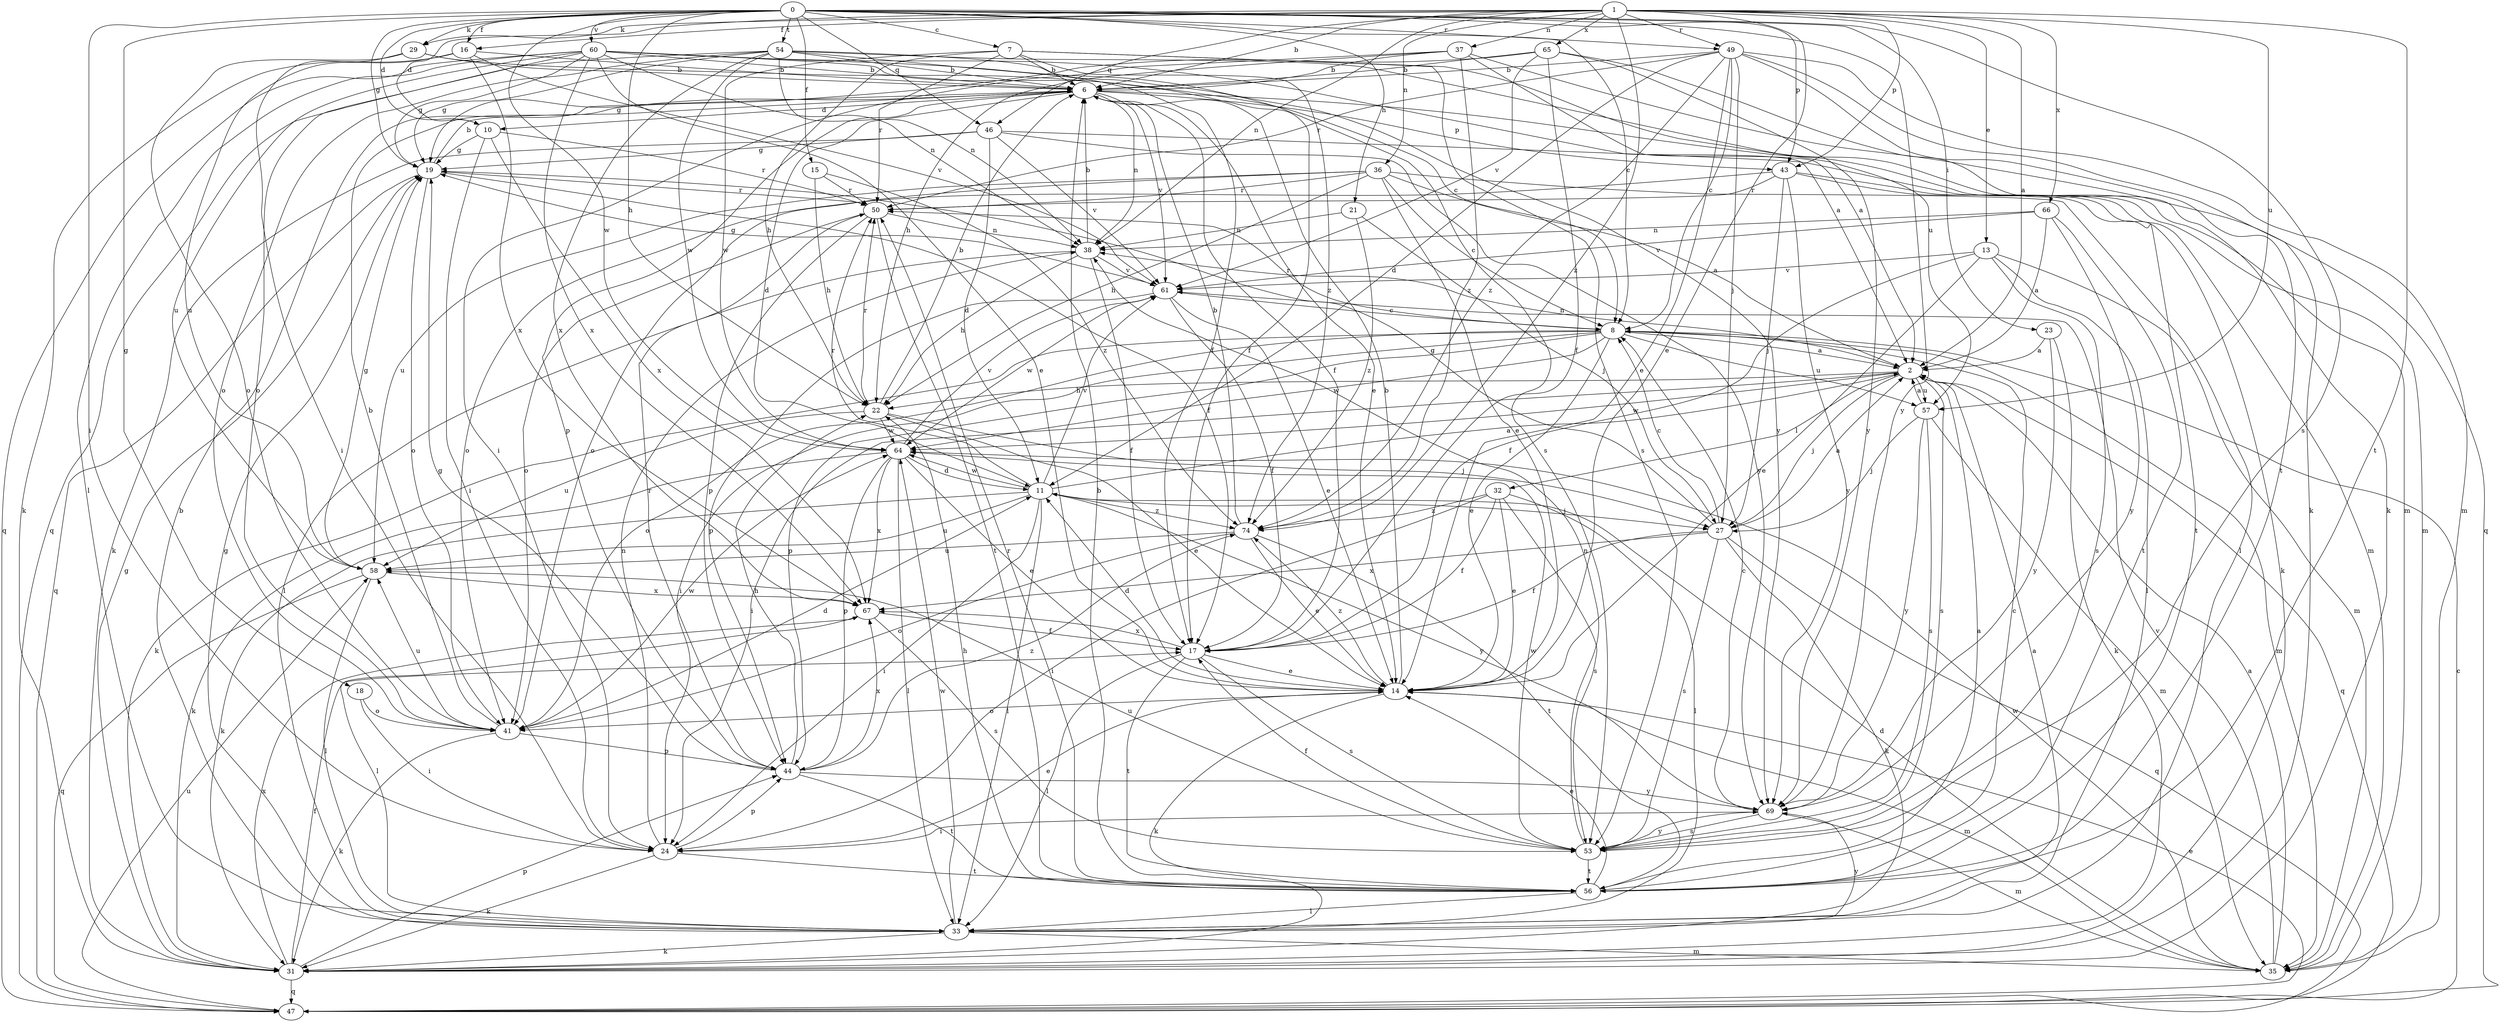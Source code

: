 strict digraph  {
0;
1;
2;
6;
7;
8;
10;
11;
13;
14;
15;
16;
17;
18;
19;
21;
22;
23;
24;
27;
29;
31;
32;
33;
35;
36;
37;
38;
41;
43;
44;
46;
47;
49;
50;
53;
54;
56;
57;
58;
60;
61;
64;
65;
66;
67;
69;
74;
0 -> 7  [label=c];
0 -> 8  [label=c];
0 -> 10  [label=d];
0 -> 15  [label=f];
0 -> 16  [label=f];
0 -> 18  [label=g];
0 -> 19  [label=g];
0 -> 21  [label=h];
0 -> 22  [label=h];
0 -> 23  [label=i];
0 -> 24  [label=i];
0 -> 29  [label=k];
0 -> 43  [label=p];
0 -> 46  [label=q];
0 -> 49  [label=r];
0 -> 53  [label=s];
0 -> 54  [label=t];
0 -> 60  [label=v];
0 -> 64  [label=w];
0 -> 69  [label=y];
1 -> 2  [label=a];
1 -> 6  [label=b];
1 -> 10  [label=d];
1 -> 13  [label=e];
1 -> 14  [label=e];
1 -> 16  [label=f];
1 -> 29  [label=k];
1 -> 36  [label=n];
1 -> 37  [label=n];
1 -> 38  [label=n];
1 -> 43  [label=p];
1 -> 46  [label=q];
1 -> 49  [label=r];
1 -> 56  [label=t];
1 -> 57  [label=u];
1 -> 65  [label=x];
1 -> 66  [label=x];
1 -> 74  [label=z];
2 -> 22  [label=h];
2 -> 24  [label=i];
2 -> 27  [label=j];
2 -> 32  [label=l];
2 -> 38  [label=n];
2 -> 47  [label=q];
2 -> 53  [label=s];
2 -> 57  [label=u];
2 -> 64  [label=w];
6 -> 10  [label=d];
6 -> 11  [label=d];
6 -> 14  [label=e];
6 -> 17  [label=f];
6 -> 35  [label=m];
6 -> 38  [label=n];
6 -> 43  [label=p];
6 -> 44  [label=p];
6 -> 61  [label=v];
7 -> 6  [label=b];
7 -> 22  [label=h];
7 -> 50  [label=r];
7 -> 53  [label=s];
7 -> 57  [label=u];
7 -> 64  [label=w];
7 -> 74  [label=z];
8 -> 2  [label=a];
8 -> 14  [label=e];
8 -> 24  [label=i];
8 -> 31  [label=k];
8 -> 35  [label=m];
8 -> 41  [label=o];
8 -> 44  [label=p];
8 -> 50  [label=r];
8 -> 57  [label=u];
8 -> 64  [label=w];
10 -> 19  [label=g];
10 -> 24  [label=i];
10 -> 50  [label=r];
10 -> 67  [label=x];
11 -> 2  [label=a];
11 -> 24  [label=i];
11 -> 27  [label=j];
11 -> 31  [label=k];
11 -> 33  [label=l];
11 -> 50  [label=r];
11 -> 58  [label=u];
11 -> 61  [label=v];
11 -> 64  [label=w];
11 -> 69  [label=y];
11 -> 74  [label=z];
13 -> 14  [label=e];
13 -> 17  [label=f];
13 -> 33  [label=l];
13 -> 35  [label=m];
13 -> 53  [label=s];
13 -> 61  [label=v];
14 -> 6  [label=b];
14 -> 11  [label=d];
14 -> 31  [label=k];
14 -> 35  [label=m];
14 -> 41  [label=o];
14 -> 74  [label=z];
15 -> 22  [label=h];
15 -> 50  [label=r];
15 -> 74  [label=z];
16 -> 6  [label=b];
16 -> 31  [label=k];
16 -> 58  [label=u];
16 -> 61  [label=v];
16 -> 67  [label=x];
17 -> 14  [label=e];
17 -> 33  [label=l];
17 -> 53  [label=s];
17 -> 56  [label=t];
17 -> 67  [label=x];
18 -> 24  [label=i];
18 -> 41  [label=o];
19 -> 6  [label=b];
19 -> 17  [label=f];
19 -> 41  [label=o];
19 -> 47  [label=q];
19 -> 50  [label=r];
21 -> 27  [label=j];
21 -> 38  [label=n];
21 -> 74  [label=z];
22 -> 6  [label=b];
22 -> 14  [label=e];
22 -> 27  [label=j];
22 -> 50  [label=r];
22 -> 58  [label=u];
22 -> 64  [label=w];
23 -> 2  [label=a];
23 -> 31  [label=k];
23 -> 69  [label=y];
24 -> 14  [label=e];
24 -> 31  [label=k];
24 -> 38  [label=n];
24 -> 44  [label=p];
24 -> 56  [label=t];
27 -> 2  [label=a];
27 -> 8  [label=c];
27 -> 17  [label=f];
27 -> 19  [label=g];
27 -> 31  [label=k];
27 -> 47  [label=q];
27 -> 53  [label=s];
27 -> 67  [label=x];
29 -> 6  [label=b];
29 -> 8  [label=c];
29 -> 24  [label=i];
29 -> 41  [label=o];
31 -> 17  [label=f];
31 -> 19  [label=g];
31 -> 44  [label=p];
31 -> 47  [label=q];
31 -> 67  [label=x];
32 -> 14  [label=e];
32 -> 17  [label=f];
32 -> 24  [label=i];
32 -> 33  [label=l];
32 -> 53  [label=s];
32 -> 74  [label=z];
33 -> 2  [label=a];
33 -> 6  [label=b];
33 -> 19  [label=g];
33 -> 31  [label=k];
33 -> 35  [label=m];
33 -> 64  [label=w];
33 -> 69  [label=y];
35 -> 2  [label=a];
35 -> 11  [label=d];
35 -> 61  [label=v];
35 -> 64  [label=w];
36 -> 2  [label=a];
36 -> 8  [label=c];
36 -> 14  [label=e];
36 -> 22  [label=h];
36 -> 33  [label=l];
36 -> 41  [label=o];
36 -> 50  [label=r];
36 -> 58  [label=u];
37 -> 2  [label=a];
37 -> 6  [label=b];
37 -> 22  [label=h];
37 -> 24  [label=i];
37 -> 47  [label=q];
37 -> 74  [label=z];
38 -> 6  [label=b];
38 -> 17  [label=f];
38 -> 22  [label=h];
38 -> 33  [label=l];
38 -> 61  [label=v];
41 -> 6  [label=b];
41 -> 11  [label=d];
41 -> 31  [label=k];
41 -> 44  [label=p];
41 -> 58  [label=u];
41 -> 64  [label=w];
43 -> 27  [label=j];
43 -> 31  [label=k];
43 -> 41  [label=o];
43 -> 50  [label=r];
43 -> 56  [label=t];
43 -> 69  [label=y];
44 -> 19  [label=g];
44 -> 22  [label=h];
44 -> 50  [label=r];
44 -> 56  [label=t];
44 -> 67  [label=x];
44 -> 69  [label=y];
44 -> 74  [label=z];
46 -> 11  [label=d];
46 -> 19  [label=g];
46 -> 31  [label=k];
46 -> 35  [label=m];
46 -> 61  [label=v];
46 -> 69  [label=y];
47 -> 8  [label=c];
47 -> 14  [label=e];
47 -> 58  [label=u];
49 -> 6  [label=b];
49 -> 8  [label=c];
49 -> 11  [label=d];
49 -> 14  [label=e];
49 -> 27  [label=j];
49 -> 31  [label=k];
49 -> 35  [label=m];
49 -> 50  [label=r];
49 -> 56  [label=t];
49 -> 74  [label=z];
50 -> 38  [label=n];
50 -> 41  [label=o];
50 -> 44  [label=p];
50 -> 56  [label=t];
53 -> 17  [label=f];
53 -> 38  [label=n];
53 -> 56  [label=t];
53 -> 58  [label=u];
53 -> 64  [label=w];
53 -> 69  [label=y];
54 -> 6  [label=b];
54 -> 17  [label=f];
54 -> 19  [label=g];
54 -> 35  [label=m];
54 -> 38  [label=n];
54 -> 41  [label=o];
54 -> 47  [label=q];
54 -> 53  [label=s];
54 -> 64  [label=w];
54 -> 67  [label=x];
56 -> 2  [label=a];
56 -> 6  [label=b];
56 -> 8  [label=c];
56 -> 14  [label=e];
56 -> 22  [label=h];
56 -> 33  [label=l];
56 -> 50  [label=r];
57 -> 2  [label=a];
57 -> 27  [label=j];
57 -> 35  [label=m];
57 -> 53  [label=s];
57 -> 69  [label=y];
58 -> 19  [label=g];
58 -> 33  [label=l];
58 -> 47  [label=q];
58 -> 67  [label=x];
60 -> 2  [label=a];
60 -> 6  [label=b];
60 -> 14  [label=e];
60 -> 17  [label=f];
60 -> 19  [label=g];
60 -> 33  [label=l];
60 -> 38  [label=n];
60 -> 41  [label=o];
60 -> 47  [label=q];
60 -> 58  [label=u];
60 -> 67  [label=x];
60 -> 69  [label=y];
61 -> 8  [label=c];
61 -> 14  [label=e];
61 -> 17  [label=f];
61 -> 19  [label=g];
61 -> 44  [label=p];
61 -> 64  [label=w];
64 -> 11  [label=d];
64 -> 14  [label=e];
64 -> 31  [label=k];
64 -> 33  [label=l];
64 -> 44  [label=p];
64 -> 61  [label=v];
64 -> 67  [label=x];
65 -> 6  [label=b];
65 -> 17  [label=f];
65 -> 19  [label=g];
65 -> 31  [label=k];
65 -> 61  [label=v];
65 -> 69  [label=y];
66 -> 2  [label=a];
66 -> 38  [label=n];
66 -> 56  [label=t];
66 -> 61  [label=v];
66 -> 69  [label=y];
67 -> 17  [label=f];
67 -> 33  [label=l];
67 -> 53  [label=s];
69 -> 8  [label=c];
69 -> 24  [label=i];
69 -> 35  [label=m];
69 -> 53  [label=s];
74 -> 6  [label=b];
74 -> 14  [label=e];
74 -> 41  [label=o];
74 -> 56  [label=t];
74 -> 58  [label=u];
}
